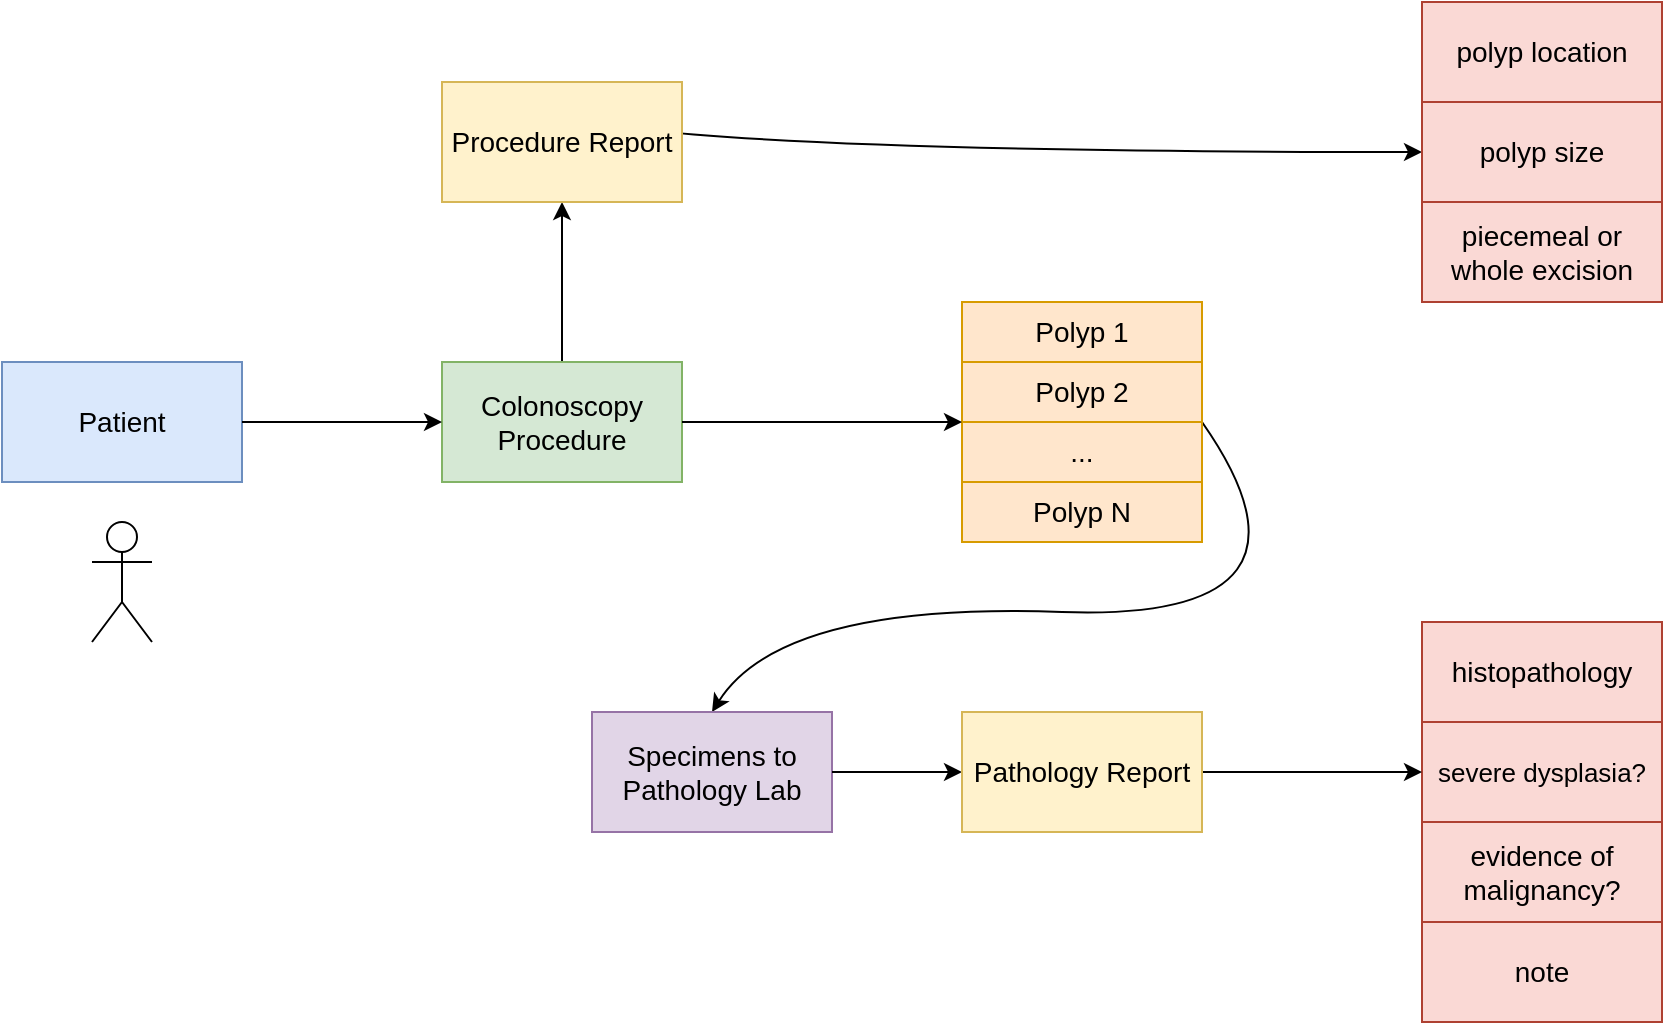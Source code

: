 <mxfile>
    <diagram id="F-9tlHLPsDb9IHwIiYCw" name="Page-1">
        <mxGraphModel dx="738" dy="520" grid="1" gridSize="10" guides="1" tooltips="1" connect="1" arrows="1" fold="1" page="1" pageScale="1" pageWidth="850" pageHeight="1100" background="none" math="0" shadow="0">
            <root>
                <mxCell id="0"/>
                <mxCell id="1" parent="0"/>
                <mxCell id="u3pFqWNnexHuOcMTiNK0-1" value="&lt;font style=&quot;font-size: 14px;&quot;&gt;Patient&lt;/font&gt;" style="rounded=0;whiteSpace=wrap;html=1;fillColor=#dae8fc;strokeColor=#6c8ebf;" parent="1" vertex="1">
                    <mxGeometry x="10" y="200" width="120" height="60" as="geometry"/>
                </mxCell>
                <mxCell id="5" value="" style="edgeStyle=none;html=1;" parent="1" source="u3pFqWNnexHuOcMTiNK0-2" target="2" edge="1">
                    <mxGeometry relative="1" as="geometry"/>
                </mxCell>
                <mxCell id="u3pFqWNnexHuOcMTiNK0-2" value="&lt;font style=&quot;font-size: 14px&quot;&gt;Colonoscopy Procedure&lt;/font&gt;" style="rounded=0;whiteSpace=wrap;html=1;fillColor=#d5e8d4;strokeColor=#82b366;" parent="1" vertex="1">
                    <mxGeometry x="230" y="200" width="120" height="60" as="geometry"/>
                </mxCell>
                <mxCell id="u3pFqWNnexHuOcMTiNK0-3" value="&lt;font style=&quot;font-size: 14px;&quot;&gt;Polyp 1&lt;/font&gt;" style="rounded=0;whiteSpace=wrap;html=1;fillColor=#ffe6cc;strokeColor=#d79b00;" parent="1" vertex="1">
                    <mxGeometry x="490" y="170" width="120" height="30" as="geometry"/>
                </mxCell>
                <mxCell id="u3pFqWNnexHuOcMTiNK0-4" value="&lt;font style=&quot;font-size: 14px;&quot;&gt;Polyp 2&lt;/font&gt;" style="rounded=0;whiteSpace=wrap;html=1;fillColor=#ffe6cc;strokeColor=#d79b00;" parent="1" vertex="1">
                    <mxGeometry x="490" y="200" width="120" height="30" as="geometry"/>
                </mxCell>
                <mxCell id="u3pFqWNnexHuOcMTiNK0-5" value="&lt;font style=&quot;font-size: 14px;&quot;&gt;Polyp N&lt;/font&gt;" style="rounded=0;whiteSpace=wrap;html=1;fillColor=#ffe6cc;strokeColor=#d79b00;" parent="1" vertex="1">
                    <mxGeometry x="490" y="260" width="120" height="30" as="geometry"/>
                </mxCell>
                <mxCell id="u3pFqWNnexHuOcMTiNK0-9" value="" style="endArrow=classic;html=1;fontSize=6;exitX=0.5;exitY=0;exitDx=0;exitDy=0;entryX=0;entryY=0.5;entryDx=0;entryDy=0;curved=1;" parent="1" source="2" target="u3pFqWNnexHuOcMTiNK0-15" edge="1">
                    <mxGeometry width="50" height="50" relative="1" as="geometry">
                        <mxPoint x="520" y="290" as="sourcePoint"/>
                        <mxPoint x="560" y="180" as="targetPoint"/>
                        <Array as="points">
                            <mxPoint x="210" y="95"/>
                        </Array>
                    </mxGeometry>
                </mxCell>
                <mxCell id="u3pFqWNnexHuOcMTiNK0-15" value="&lt;font style=&quot;font-size: 14px&quot;&gt;polyp size&lt;/font&gt;" style="rounded=0;whiteSpace=wrap;html=1;fontSize=6;fillColor=#fad9d5;strokeColor=#ae4132;" parent="1" vertex="1">
                    <mxGeometry x="720" y="70" width="120" height="50" as="geometry"/>
                </mxCell>
                <mxCell id="u3pFqWNnexHuOcMTiNK0-16" value="&lt;font style=&quot;font-size: 14px&quot;&gt;polyp location&lt;/font&gt;" style="rounded=0;whiteSpace=wrap;html=1;fontSize=6;fillColor=#fad9d5;strokeColor=#ae4132;" parent="1" vertex="1">
                    <mxGeometry x="720" y="20" width="120" height="50" as="geometry"/>
                </mxCell>
                <mxCell id="u3pFqWNnexHuOcMTiNK0-17" value="&lt;font style=&quot;font-size: 14px;&quot;&gt;histopathology&lt;/font&gt;" style="rounded=0;whiteSpace=wrap;html=1;fontSize=6;fillColor=#fad9d5;strokeColor=#ae4132;" parent="1" vertex="1">
                    <mxGeometry x="720" y="330" width="120" height="50" as="geometry"/>
                </mxCell>
                <mxCell id="u3pFqWNnexHuOcMTiNK0-18" value="&lt;font style=&quot;font-size: 13px;&quot;&gt;severe dysplasia?&lt;/font&gt;" style="rounded=0;whiteSpace=wrap;html=1;fontSize=6;fillColor=#fad9d5;strokeColor=#ae4132;" parent="1" vertex="1">
                    <mxGeometry x="720" y="380" width="120" height="50" as="geometry"/>
                </mxCell>
                <mxCell id="u3pFqWNnexHuOcMTiNK0-20" value="&lt;font style=&quot;font-size: 14px;&quot;&gt;evidence of malignancy?&lt;/font&gt;" style="rounded=0;whiteSpace=wrap;html=1;fontSize=6;fillColor=#fad9d5;strokeColor=#ae4132;" parent="1" vertex="1">
                    <mxGeometry x="720" y="430" width="120" height="50" as="geometry"/>
                </mxCell>
                <mxCell id="u3pFqWNnexHuOcMTiNK0-21" value="" style="shape=umlActor;verticalLabelPosition=bottom;verticalAlign=top;html=1;outlineConnect=0;fontSize=14;rounded=0;" parent="1" vertex="1">
                    <mxGeometry x="55" y="280" width="30" height="60" as="geometry"/>
                </mxCell>
                <mxCell id="u3pFqWNnexHuOcMTiNK0-22" value="" style="endArrow=classic;html=1;rounded=0;fontSize=14;entryX=0;entryY=0.5;entryDx=0;entryDy=0;exitX=1;exitY=0.5;exitDx=0;exitDy=0;" parent="1" source="u3pFqWNnexHuOcMTiNK0-1" target="u3pFqWNnexHuOcMTiNK0-2" edge="1">
                    <mxGeometry width="50" height="50" relative="1" as="geometry">
                        <mxPoint x="140" y="230" as="sourcePoint"/>
                        <mxPoint x="150" y="230" as="targetPoint"/>
                    </mxGeometry>
                </mxCell>
                <mxCell id="2" value="&lt;font style=&quot;font-size: 14px&quot;&gt;Procedure Report&lt;/font&gt;" style="rounded=0;whiteSpace=wrap;html=1;fillColor=#fff2cc;strokeColor=#d6b656;" parent="1" vertex="1">
                    <mxGeometry x="230" y="60" width="120" height="60" as="geometry"/>
                </mxCell>
                <mxCell id="12" style="edgeStyle=none;html=1;entryX=0.5;entryY=0;entryDx=0;entryDy=0;curved=1;exitX=1;exitY=0;exitDx=0;exitDy=0;" parent="1" source="4" target="3" edge="1">
                    <mxGeometry relative="1" as="geometry">
                        <mxPoint x="410" y="320" as="targetPoint"/>
                        <Array as="points">
                            <mxPoint x="680" y="330"/>
                            <mxPoint x="400" y="320"/>
                        </Array>
                    </mxGeometry>
                </mxCell>
                <mxCell id="3" value="&lt;span style=&quot;font-size: 14px&quot;&gt;Specimens to Pathology Lab&lt;br&gt;&lt;/span&gt;" style="rounded=0;whiteSpace=wrap;html=1;fillColor=#e1d5e7;strokeColor=#9673a6;" parent="1" vertex="1">
                    <mxGeometry x="305" y="375" width="120" height="60" as="geometry"/>
                </mxCell>
                <mxCell id="4" value="&lt;font style=&quot;font-size: 14px&quot;&gt;...&lt;/font&gt;" style="rounded=0;whiteSpace=wrap;html=1;fillColor=#ffe6cc;strokeColor=#d79b00;" parent="1" vertex="1">
                    <mxGeometry x="490" y="230" width="120" height="30" as="geometry"/>
                </mxCell>
                <mxCell id="6" value="&lt;span style=&quot;font-size: 14px&quot;&gt;piecemeal or whole excision&lt;/span&gt;" style="rounded=0;whiteSpace=wrap;html=1;fontSize=6;fillColor=#fad9d5;strokeColor=#ae4132;" parent="1" vertex="1">
                    <mxGeometry x="720" y="120" width="120" height="50" as="geometry"/>
                </mxCell>
                <mxCell id="9" value="" style="endArrow=classic;html=1;rounded=0;fontSize=6;exitX=1;exitY=0.5;exitDx=0;exitDy=0;entryX=0;entryY=0.5;entryDx=0;entryDy=0;" parent="1" source="3" target="8" edge="1">
                    <mxGeometry width="50" height="50" relative="1" as="geometry">
                        <mxPoint x="220" y="270" as="sourcePoint"/>
                        <mxPoint x="220" y="300" as="targetPoint"/>
                    </mxGeometry>
                </mxCell>
                <mxCell id="10" value="" style="endArrow=classic;html=1;entryX=0;entryY=0.5;entryDx=0;entryDy=0;startArrow=none;" parent="1" source="8" target="u3pFqWNnexHuOcMTiNK0-18" edge="1">
                    <mxGeometry width="50" height="50" relative="1" as="geometry">
                        <mxPoint x="270" y="405" as="sourcePoint"/>
                        <mxPoint x="250" y="240" as="targetPoint"/>
                    </mxGeometry>
                </mxCell>
                <mxCell id="11" value="" style="endArrow=classic;html=1;entryX=0;entryY=0;entryDx=0;entryDy=0;exitX=1;exitY=0.5;exitDx=0;exitDy=0;" parent="1" source="u3pFqWNnexHuOcMTiNK0-2" target="4" edge="1">
                    <mxGeometry width="50" height="50" relative="1" as="geometry">
                        <mxPoint x="230" y="280" as="sourcePoint"/>
                        <mxPoint x="280" y="230" as="targetPoint"/>
                    </mxGeometry>
                </mxCell>
                <mxCell id="8" value="&lt;font style=&quot;font-size: 14px&quot;&gt;Pathology Report&lt;/font&gt;" style="rounded=0;whiteSpace=wrap;html=1;fillColor=#fff2cc;strokeColor=#d6b656;" parent="1" vertex="1">
                    <mxGeometry x="490" y="375" width="120" height="60" as="geometry"/>
                </mxCell>
                <mxCell id="14" value="&lt;span style=&quot;font-size: 14px&quot;&gt;note&lt;/span&gt;" style="rounded=0;whiteSpace=wrap;html=1;fontSize=6;fillColor=#fad9d5;strokeColor=#ae4132;" parent="1" vertex="1">
                    <mxGeometry x="720" y="480" width="120" height="50" as="geometry"/>
                </mxCell>
            </root>
        </mxGraphModel>
    </diagram>
</mxfile>